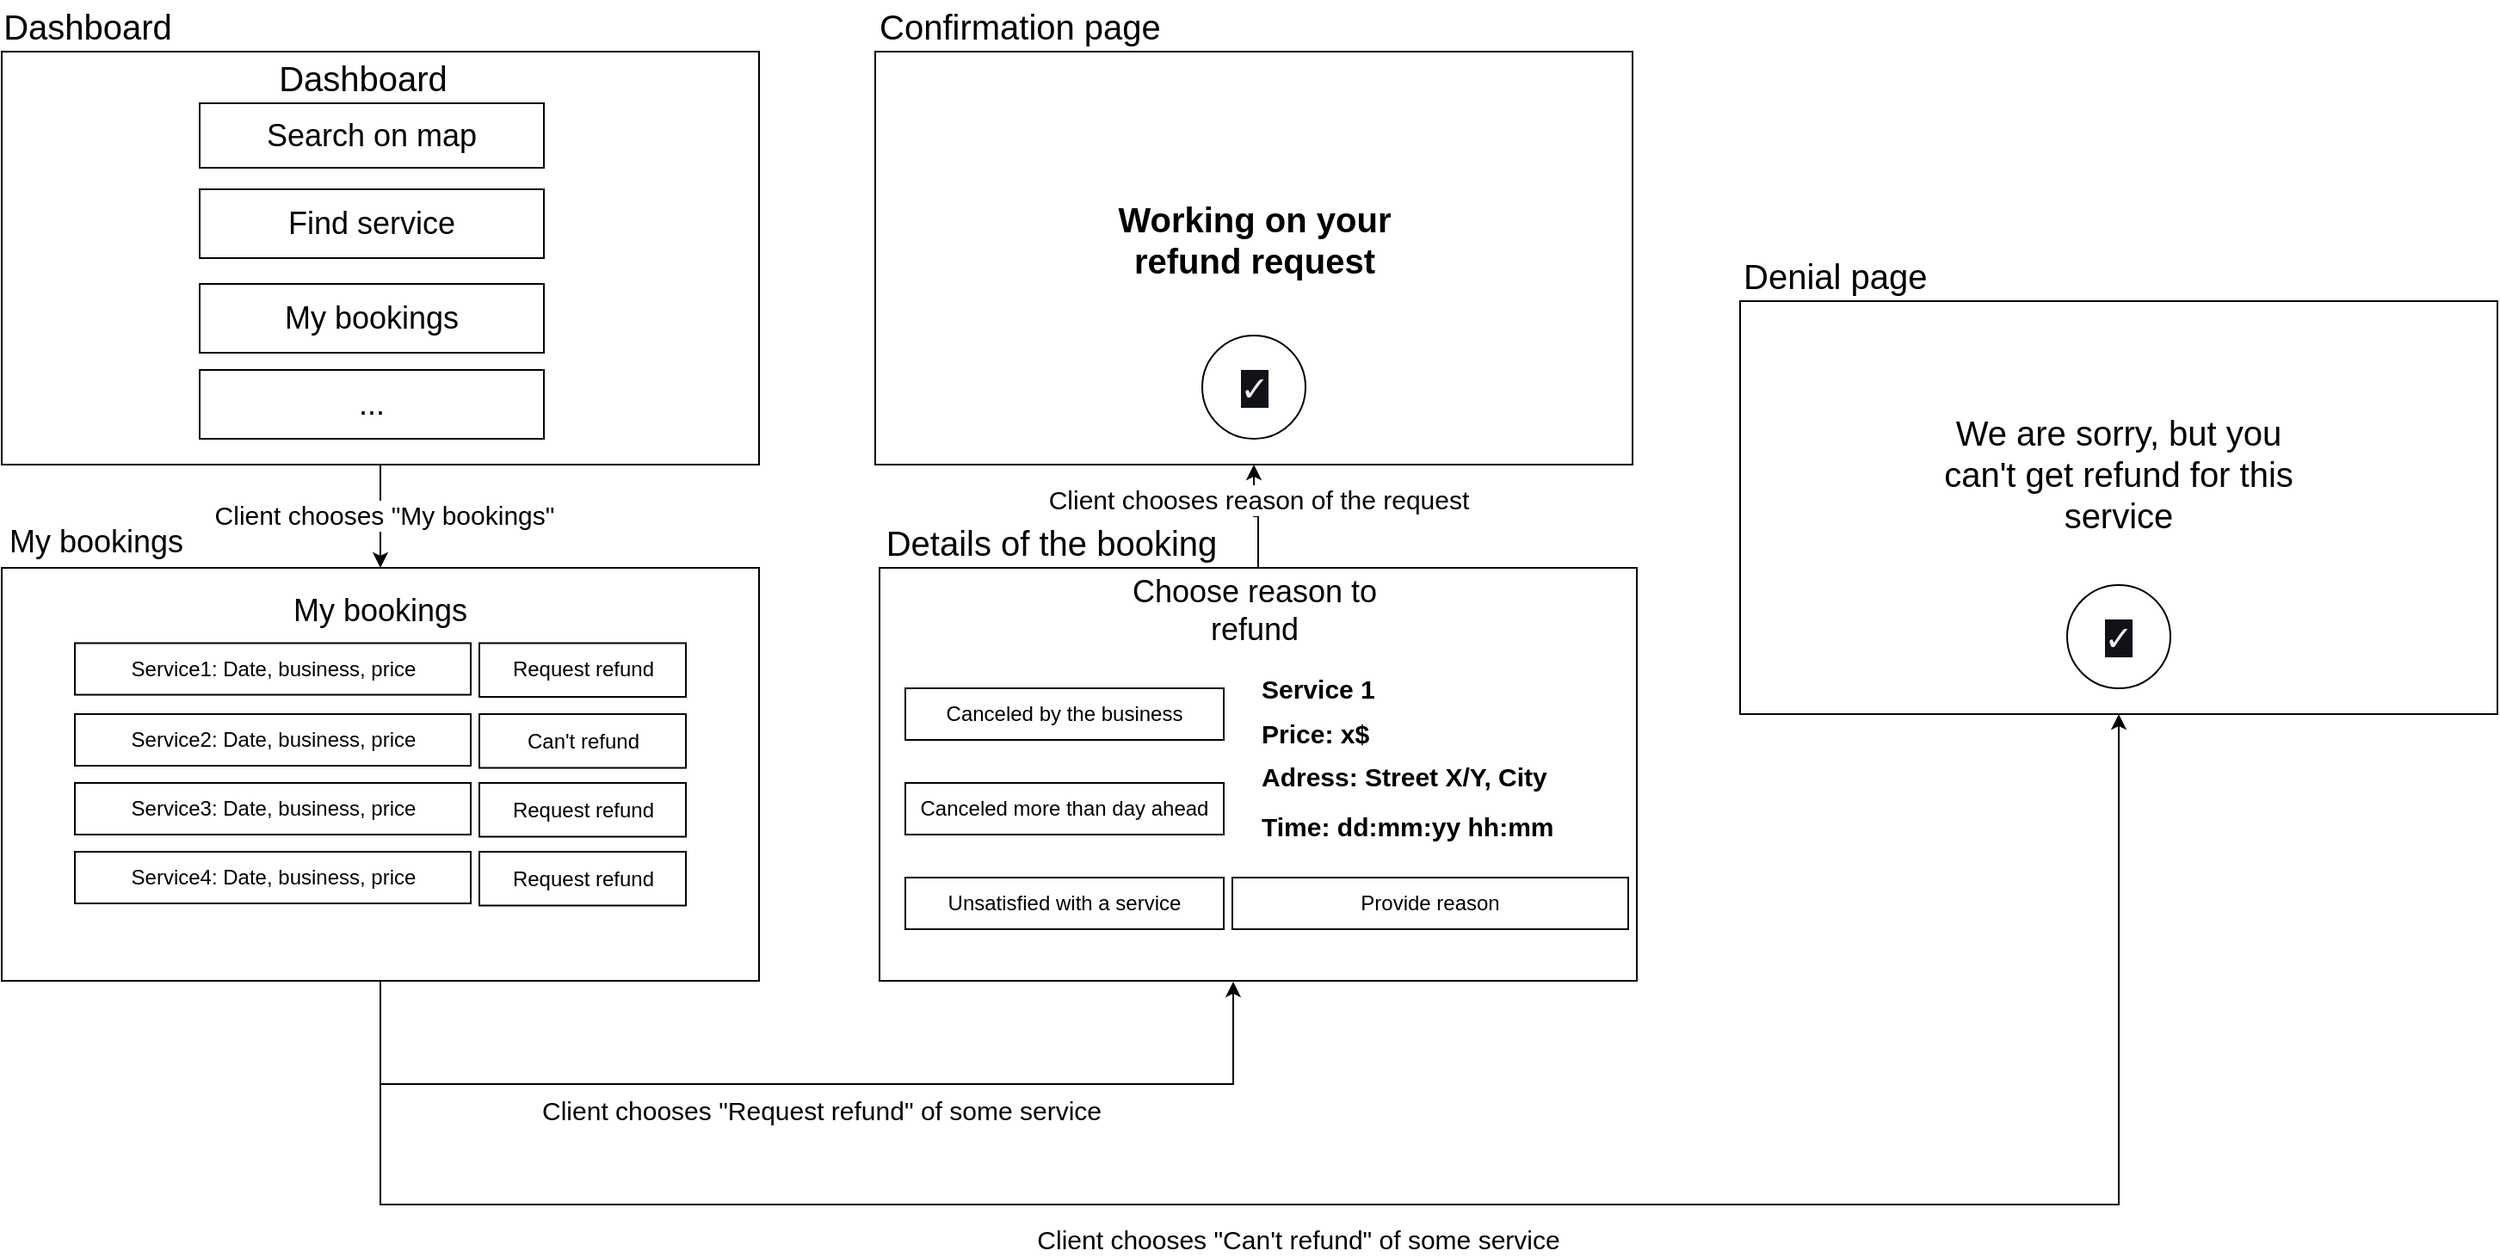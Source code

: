 <mxfile version="26.2.14" pages="2">
  <diagram name="Page-1" id="MFZSML2b7RBqSPVqTth8">
    <mxGraphModel dx="2377" dy="1283" grid="1" gridSize="10" guides="1" tooltips="1" connect="1" arrows="1" fold="1" page="1" pageScale="1" pageWidth="850" pageHeight="1100" math="0" shadow="0">
      <root>
        <mxCell id="0" />
        <mxCell id="1" parent="0" />
        <mxCell id="lrz9_lm1FMnTXzJSDYd8-1" style="edgeStyle=orthogonalEdgeStyle;rounded=0;orthogonalLoop=1;jettySize=auto;html=1;entryX=0.5;entryY=0;entryDx=0;entryDy=0;" edge="1" parent="1" source="lrz9_lm1FMnTXzJSDYd8-3" target="lrz9_lm1FMnTXzJSDYd8-9">
          <mxGeometry relative="1" as="geometry" />
        </mxCell>
        <mxCell id="lrz9_lm1FMnTXzJSDYd8-2" value="&lt;font style=&quot;font-size: 15px;&quot;&gt;Client chooses &quot;My bookings&quot;&lt;/font&gt;" style="edgeLabel;html=1;align=center;verticalAlign=middle;resizable=0;points=[];" vertex="1" connectable="0" parent="lrz9_lm1FMnTXzJSDYd8-1">
          <mxGeometry x="-0.052" y="2" relative="1" as="geometry">
            <mxPoint as="offset" />
          </mxGeometry>
        </mxCell>
        <mxCell id="lrz9_lm1FMnTXzJSDYd8-3" value="" style="rounded=0;whiteSpace=wrap;html=1;" vertex="1" parent="1">
          <mxGeometry x="110" y="1020" width="440" height="240" as="geometry" />
        </mxCell>
        <mxCell id="lrz9_lm1FMnTXzJSDYd8-4" value="&lt;font style=&quot;font-size: 20px;&quot;&gt;Dashboard&lt;/font&gt;" style="text;html=1;align=center;verticalAlign=middle;whiteSpace=wrap;rounded=0;" vertex="1" parent="1">
          <mxGeometry x="130" y="990" width="60" height="30" as="geometry" />
        </mxCell>
        <mxCell id="lrz9_lm1FMnTXzJSDYd8-5" value="&lt;font style=&quot;font-size: 18px;&quot;&gt;Find service &lt;/font&gt;" style="rounded=0;whiteSpace=wrap;html=1;" vertex="1" parent="1">
          <mxGeometry x="225" y="1100" width="200" height="40" as="geometry" />
        </mxCell>
        <mxCell id="lrz9_lm1FMnTXzJSDYd8-6" value="&lt;font style=&quot;font-size: 18px;&quot;&gt;Search on map&lt;/font&gt;" style="rounded=0;whiteSpace=wrap;html=1;" vertex="1" parent="1">
          <mxGeometry x="225" y="1050" width="200" height="37.5" as="geometry" />
        </mxCell>
        <mxCell id="lrz9_lm1FMnTXzJSDYd8-7" value="&lt;font style=&quot;font-size: 18px;&quot;&gt;My bookings&lt;/font&gt;" style="rounded=0;whiteSpace=wrap;html=1;" vertex="1" parent="1">
          <mxGeometry x="225" y="1155" width="200" height="40" as="geometry" />
        </mxCell>
        <mxCell id="lrz9_lm1FMnTXzJSDYd8-8" value="&lt;font style=&quot;font-size: 18px;&quot;&gt;...&lt;/font&gt;" style="rounded=0;whiteSpace=wrap;html=1;" vertex="1" parent="1">
          <mxGeometry x="225" y="1205" width="200" height="40" as="geometry" />
        </mxCell>
        <mxCell id="pTFOjj_SIschiUt4O7y0-25" style="edgeStyle=orthogonalEdgeStyle;rounded=0;orthogonalLoop=1;jettySize=auto;html=1;entryX=0.5;entryY=1;entryDx=0;entryDy=0;" edge="1" parent="1" source="lrz9_lm1FMnTXzJSDYd8-9" target="pTFOjj_SIschiUt4O7y0-21">
          <mxGeometry relative="1" as="geometry">
            <mxPoint x="430" y="1770" as="targetPoint" />
            <Array as="points">
              <mxPoint x="330" y="1690" />
              <mxPoint x="1340" y="1690" />
            </Array>
          </mxGeometry>
        </mxCell>
        <mxCell id="pTFOjj_SIschiUt4O7y0-26" value="&lt;div style=&quot;background-color: transparent;&quot;&gt;&lt;font style=&quot;background-color: transparent; font-size: 15px;&quot;&gt;Client chooses &quot;Can&#39;t refund&quot; of some service&lt;/font&gt;&lt;/div&gt;" style="edgeLabel;html=1;align=center;verticalAlign=middle;resizable=0;points=[];" vertex="1" connectable="0" parent="pTFOjj_SIschiUt4O7y0-25">
          <mxGeometry x="-0.068" y="-1" relative="1" as="geometry">
            <mxPoint x="-1" y="19" as="offset" />
          </mxGeometry>
        </mxCell>
        <mxCell id="lrz9_lm1FMnTXzJSDYd8-9" value="" style="rounded=0;whiteSpace=wrap;html=1;movable=1;resizable=1;rotatable=1;deletable=1;editable=1;locked=0;connectable=1;" vertex="1" parent="1">
          <mxGeometry x="110" y="1320" width="440" height="240" as="geometry" />
        </mxCell>
        <mxCell id="lrz9_lm1FMnTXzJSDYd8-12" value="&lt;font style=&quot;font-size: 18px;&quot;&gt;My bookings&lt;/font&gt;" style="text;html=1;align=center;verticalAlign=middle;whiteSpace=wrap;rounded=0;" vertex="1" parent="1">
          <mxGeometry x="110" y="1290" width="110" height="30" as="geometry" />
        </mxCell>
        <mxCell id="lrz9_lm1FMnTXzJSDYd8-13" value="&lt;font style=&quot;font-size: 18px;&quot;&gt;My bookings&lt;/font&gt;" style="text;html=1;align=center;verticalAlign=middle;whiteSpace=wrap;rounded=0;" vertex="1" parent="1">
          <mxGeometry x="270" y="1330" width="120" height="30" as="geometry" />
        </mxCell>
        <mxCell id="lrz9_lm1FMnTXzJSDYd8-14" value="&lt;font style=&quot;font-size: 20px;&quot;&gt;Dashboard&lt;/font&gt;" style="text;html=1;align=center;verticalAlign=middle;whiteSpace=wrap;rounded=0;" vertex="1" parent="1">
          <mxGeometry x="290" y="1020" width="60" height="30" as="geometry" />
        </mxCell>
        <mxCell id="pTFOjj_SIschiUt4O7y0-19" style="edgeStyle=orthogonalEdgeStyle;rounded=0;orthogonalLoop=1;jettySize=auto;html=1;entryX=0.5;entryY=1;entryDx=0;entryDy=0;" edge="1" parent="1" source="lrz9_lm1FMnTXzJSDYd8-17" target="pTFOjj_SIschiUt4O7y0-15">
          <mxGeometry relative="1" as="geometry" />
        </mxCell>
        <mxCell id="pTFOjj_SIschiUt4O7y0-20" value="&lt;font style=&quot;font-size: 15px;&quot;&gt;Client chooses reason of the request&lt;/font&gt;" style="edgeLabel;html=1;align=center;verticalAlign=middle;resizable=0;points=[];" vertex="1" connectable="0" parent="pTFOjj_SIschiUt4O7y0-19">
          <mxGeometry x="0.038" y="2" relative="1" as="geometry">
            <mxPoint x="4" y="-10" as="offset" />
          </mxGeometry>
        </mxCell>
        <mxCell id="lrz9_lm1FMnTXzJSDYd8-17" value="" style="rounded=0;whiteSpace=wrap;html=1;movable=1;resizable=1;rotatable=1;deletable=1;editable=1;locked=0;connectable=1;" vertex="1" parent="1">
          <mxGeometry x="620" y="1320" width="440" height="240" as="geometry" />
        </mxCell>
        <mxCell id="lrz9_lm1FMnTXzJSDYd8-20" value="&lt;font style=&quot;font-size: 20px;&quot;&gt;Details of the booking&lt;/font&gt;" style="text;html=1;align=center;verticalAlign=middle;whiteSpace=wrap;rounded=0;" vertex="1" parent="1">
          <mxGeometry x="620" y="1290" width="200" height="30" as="geometry" />
        </mxCell>
        <mxCell id="lrz9_lm1FMnTXzJSDYd8-21" style="edgeStyle=orthogonalEdgeStyle;rounded=0;orthogonalLoop=1;jettySize=auto;html=1;entryX=0.467;entryY=1.002;entryDx=0;entryDy=0;entryPerimeter=0;" edge="1" parent="1" target="lrz9_lm1FMnTXzJSDYd8-17">
          <mxGeometry relative="1" as="geometry">
            <mxPoint x="330" y="1560" as="sourcePoint" />
            <Array as="points">
              <mxPoint x="430" y="1620" />
              <mxPoint x="825" y="1620" />
              <mxPoint x="825" y="1561" />
            </Array>
          </mxGeometry>
        </mxCell>
        <mxCell id="lrz9_lm1FMnTXzJSDYd8-22" value="&lt;div style=&quot;background-color: transparent;&quot;&gt;&lt;font style=&quot;background-color: transparent; font-size: 15px;&quot;&gt;Client chooses &quot;Request refund&quot; of some service&lt;/font&gt;&lt;/div&gt;" style="edgeLabel;html=1;align=center;verticalAlign=middle;resizable=0;points=[];" vertex="1" connectable="0" parent="lrz9_lm1FMnTXzJSDYd8-21">
          <mxGeometry x="0.071" y="-1" relative="1" as="geometry">
            <mxPoint x="-14" y="14" as="offset" />
          </mxGeometry>
        </mxCell>
        <mxCell id="lrz9_lm1FMnTXzJSDYd8-45" value="Service1: Date, business, price" style="rounded=0;whiteSpace=wrap;html=1;" vertex="1" parent="1">
          <mxGeometry x="152.5" y="1363.75" width="230" height="30" as="geometry" />
        </mxCell>
        <mxCell id="lrz9_lm1FMnTXzJSDYd8-46" value="Service2: Date, business, price" style="rounded=0;whiteSpace=wrap;html=1;" vertex="1" parent="1">
          <mxGeometry x="152.5" y="1405" width="230" height="30" as="geometry" />
        </mxCell>
        <mxCell id="lrz9_lm1FMnTXzJSDYd8-47" value="Service3: Date, business, price" style="rounded=0;whiteSpace=wrap;html=1;" vertex="1" parent="1">
          <mxGeometry x="152.5" y="1445" width="230" height="30" as="geometry" />
        </mxCell>
        <mxCell id="lrz9_lm1FMnTXzJSDYd8-48" value="Service4: Date, business, price" style="rounded=0;whiteSpace=wrap;html=1;" vertex="1" parent="1">
          <mxGeometry x="152.5" y="1485" width="230" height="30" as="geometry" />
        </mxCell>
        <mxCell id="pTFOjj_SIschiUt4O7y0-1" value="Request refund" style="rounded=0;whiteSpace=wrap;html=1;" vertex="1" parent="1">
          <mxGeometry x="387.5" y="1363.75" width="120" height="31.25" as="geometry" />
        </mxCell>
        <mxCell id="pTFOjj_SIschiUt4O7y0-2" value="Can&#39;t refund " style="rounded=0;whiteSpace=wrap;html=1;" vertex="1" parent="1">
          <mxGeometry x="387.5" y="1405" width="120" height="31.25" as="geometry" />
        </mxCell>
        <mxCell id="pTFOjj_SIschiUt4O7y0-3" value="Request refund" style="rounded=0;whiteSpace=wrap;html=1;" vertex="1" parent="1">
          <mxGeometry x="387.5" y="1445" width="120" height="31.25" as="geometry" />
        </mxCell>
        <mxCell id="pTFOjj_SIschiUt4O7y0-4" value="Request refund" style="rounded=0;whiteSpace=wrap;html=1;" vertex="1" parent="1">
          <mxGeometry x="387.5" y="1485" width="120" height="31.25" as="geometry" />
        </mxCell>
        <mxCell id="pTFOjj_SIschiUt4O7y0-5" value="&lt;span style=&quot;font-size: 15px;&quot;&gt;&lt;b&gt;Service 1&lt;/b&gt;&lt;/span&gt;" style="text;html=1;align=left;verticalAlign=middle;whiteSpace=wrap;rounded=0;" vertex="1" parent="1">
          <mxGeometry x="840" y="1375" width="190" height="30" as="geometry" />
        </mxCell>
        <mxCell id="pTFOjj_SIschiUt4O7y0-6" value="&lt;span style=&quot;font-size: 15px;&quot;&gt;&lt;b&gt;Price: x$&lt;/b&gt;&lt;/span&gt;" style="text;html=1;align=left;verticalAlign=middle;whiteSpace=wrap;rounded=0;" vertex="1" parent="1">
          <mxGeometry x="840" y="1400.63" width="200" height="30" as="geometry" />
        </mxCell>
        <mxCell id="pTFOjj_SIschiUt4O7y0-7" value="&lt;span style=&quot;font-size: 15px;&quot;&gt;&lt;b&gt;Adress: Street X/Y, City&lt;/b&gt;&lt;/span&gt;" style="text;html=1;align=left;verticalAlign=middle;whiteSpace=wrap;rounded=0;" vertex="1" parent="1">
          <mxGeometry x="840" y="1426.25" width="200" height="30" as="geometry" />
        </mxCell>
        <mxCell id="pTFOjj_SIschiUt4O7y0-8" value="&lt;span style=&quot;font-size: 15px;&quot;&gt;&lt;b&gt;Time: dd:mm:yy hh:mm&lt;/b&gt;&lt;/span&gt;" style="text;html=1;align=left;verticalAlign=middle;whiteSpace=wrap;rounded=0;" vertex="1" parent="1">
          <mxGeometry x="840" y="1455" width="200" height="30" as="geometry" />
        </mxCell>
        <mxCell id="pTFOjj_SIschiUt4O7y0-9" value="Canceled more than day ahead" style="rounded=0;whiteSpace=wrap;html=1;" vertex="1" parent="1">
          <mxGeometry x="635" y="1445" width="185" height="30" as="geometry" />
        </mxCell>
        <mxCell id="pTFOjj_SIschiUt4O7y0-10" value="Canceled by the business" style="rounded=0;whiteSpace=wrap;html=1;" vertex="1" parent="1">
          <mxGeometry x="635" y="1390" width="185" height="30" as="geometry" />
        </mxCell>
        <mxCell id="pTFOjj_SIschiUt4O7y0-11" value="Unsatisfied with a service" style="rounded=0;whiteSpace=wrap;html=1;" vertex="1" parent="1">
          <mxGeometry x="635" y="1500" width="185" height="30" as="geometry" />
        </mxCell>
        <mxCell id="pTFOjj_SIschiUt4O7y0-12" value="&lt;div&gt;Provide reason&lt;/div&gt;" style="rounded=0;whiteSpace=wrap;html=1;" vertex="1" parent="1">
          <mxGeometry x="825" y="1500" width="230" height="30" as="geometry" />
        </mxCell>
        <mxCell id="pTFOjj_SIschiUt4O7y0-13" value="&lt;font style=&quot;font-size: 18px;&quot;&gt;Choose reason to refund&lt;/font&gt;" style="text;html=1;align=center;verticalAlign=middle;whiteSpace=wrap;rounded=0;" vertex="1" parent="1">
          <mxGeometry x="737.5" y="1330" width="200" height="30" as="geometry" />
        </mxCell>
        <mxCell id="pTFOjj_SIschiUt4O7y0-15" value="" style="rounded=0;whiteSpace=wrap;html=1;" vertex="1" parent="1">
          <mxGeometry x="617.5" y="1020" width="440" height="240" as="geometry" />
        </mxCell>
        <mxCell id="pTFOjj_SIschiUt4O7y0-16" value="&lt;span style=&quot;font-size: 20px;&quot;&gt;Confirmation page&lt;/span&gt;" style="text;html=1;align=left;verticalAlign=middle;whiteSpace=wrap;rounded=0;" vertex="1" parent="1">
          <mxGeometry x="617.5" y="990" width="200" height="30" as="geometry" />
        </mxCell>
        <mxCell id="pTFOjj_SIschiUt4O7y0-17" value="&lt;span style=&quot;font-size: 15px;&quot;&gt;&lt;b style=&quot;background-color: transparent;&quot;&gt;&lt;br&gt;&lt;/b&gt;&lt;/span&gt;&lt;div&gt;&lt;font style=&quot;font-size: 20px;&quot;&gt;&lt;b style=&quot;background-color: transparent;&quot;&gt;Working on your refund request&lt;/b&gt;&lt;/font&gt;&lt;/div&gt;" style="text;html=1;align=center;verticalAlign=middle;whiteSpace=wrap;rounded=0;" vertex="1" parent="1">
          <mxGeometry x="727.5" y="1105" width="220" height="30" as="geometry" />
        </mxCell>
        <mxCell id="pTFOjj_SIschiUt4O7y0-18" value="&lt;span style=&quot;color: rgb(236, 236, 236); font-family: &amp;quot;Google Sans&amp;quot;, Arial, sans-serif; font-size: 20px; text-align: start; background-color: rgb(16, 18, 24);&quot;&gt;✓&lt;/span&gt;" style="ellipse;whiteSpace=wrap;html=1;aspect=fixed;" vertex="1" parent="1">
          <mxGeometry x="807.5" y="1185" width="60" height="60" as="geometry" />
        </mxCell>
        <mxCell id="pTFOjj_SIschiUt4O7y0-21" value="" style="rounded=0;whiteSpace=wrap;html=1;" vertex="1" parent="1">
          <mxGeometry x="1120" y="1165" width="440" height="240" as="geometry" />
        </mxCell>
        <mxCell id="pTFOjj_SIschiUt4O7y0-22" value="&lt;font style=&quot;font-size: 20px;&quot;&gt;Denial page&lt;/font&gt;" style="text;html=1;align=left;verticalAlign=middle;whiteSpace=wrap;rounded=0;" vertex="1" parent="1">
          <mxGeometry x="1120" y="1135" width="200" height="30" as="geometry" />
        </mxCell>
        <mxCell id="pTFOjj_SIschiUt4O7y0-23" value="&lt;font style=&quot;font-size: 20px;&quot;&gt;We are sorry, but you can&#39;t get refund for this service &lt;/font&gt;" style="text;html=1;align=center;verticalAlign=middle;whiteSpace=wrap;rounded=0;" vertex="1" parent="1">
          <mxGeometry x="1230" y="1250" width="220" height="30" as="geometry" />
        </mxCell>
        <mxCell id="pTFOjj_SIschiUt4O7y0-24" value="&lt;span style=&quot;color: rgb(236, 236, 236); font-family: &amp;quot;Google Sans&amp;quot;, Arial, sans-serif; font-size: 20px; text-align: start; background-color: rgb(16, 18, 24);&quot;&gt;✓&lt;/span&gt;" style="ellipse;whiteSpace=wrap;html=1;aspect=fixed;" vertex="1" parent="1">
          <mxGeometry x="1310" y="1330" width="60" height="60" as="geometry" />
        </mxCell>
      </root>
    </mxGraphModel>
  </diagram>
  <diagram id="MlURs_UmKjBnsXkqtZhJ" name="Page-2">
    <mxGraphModel dx="1426" dy="770" grid="1" gridSize="10" guides="1" tooltips="1" connect="1" arrows="1" fold="1" page="1" pageScale="1" pageWidth="850" pageHeight="1100" math="0" shadow="0">
      <root>
        <mxCell id="0" />
        <mxCell id="1" parent="0" />
      </root>
    </mxGraphModel>
  </diagram>
</mxfile>
